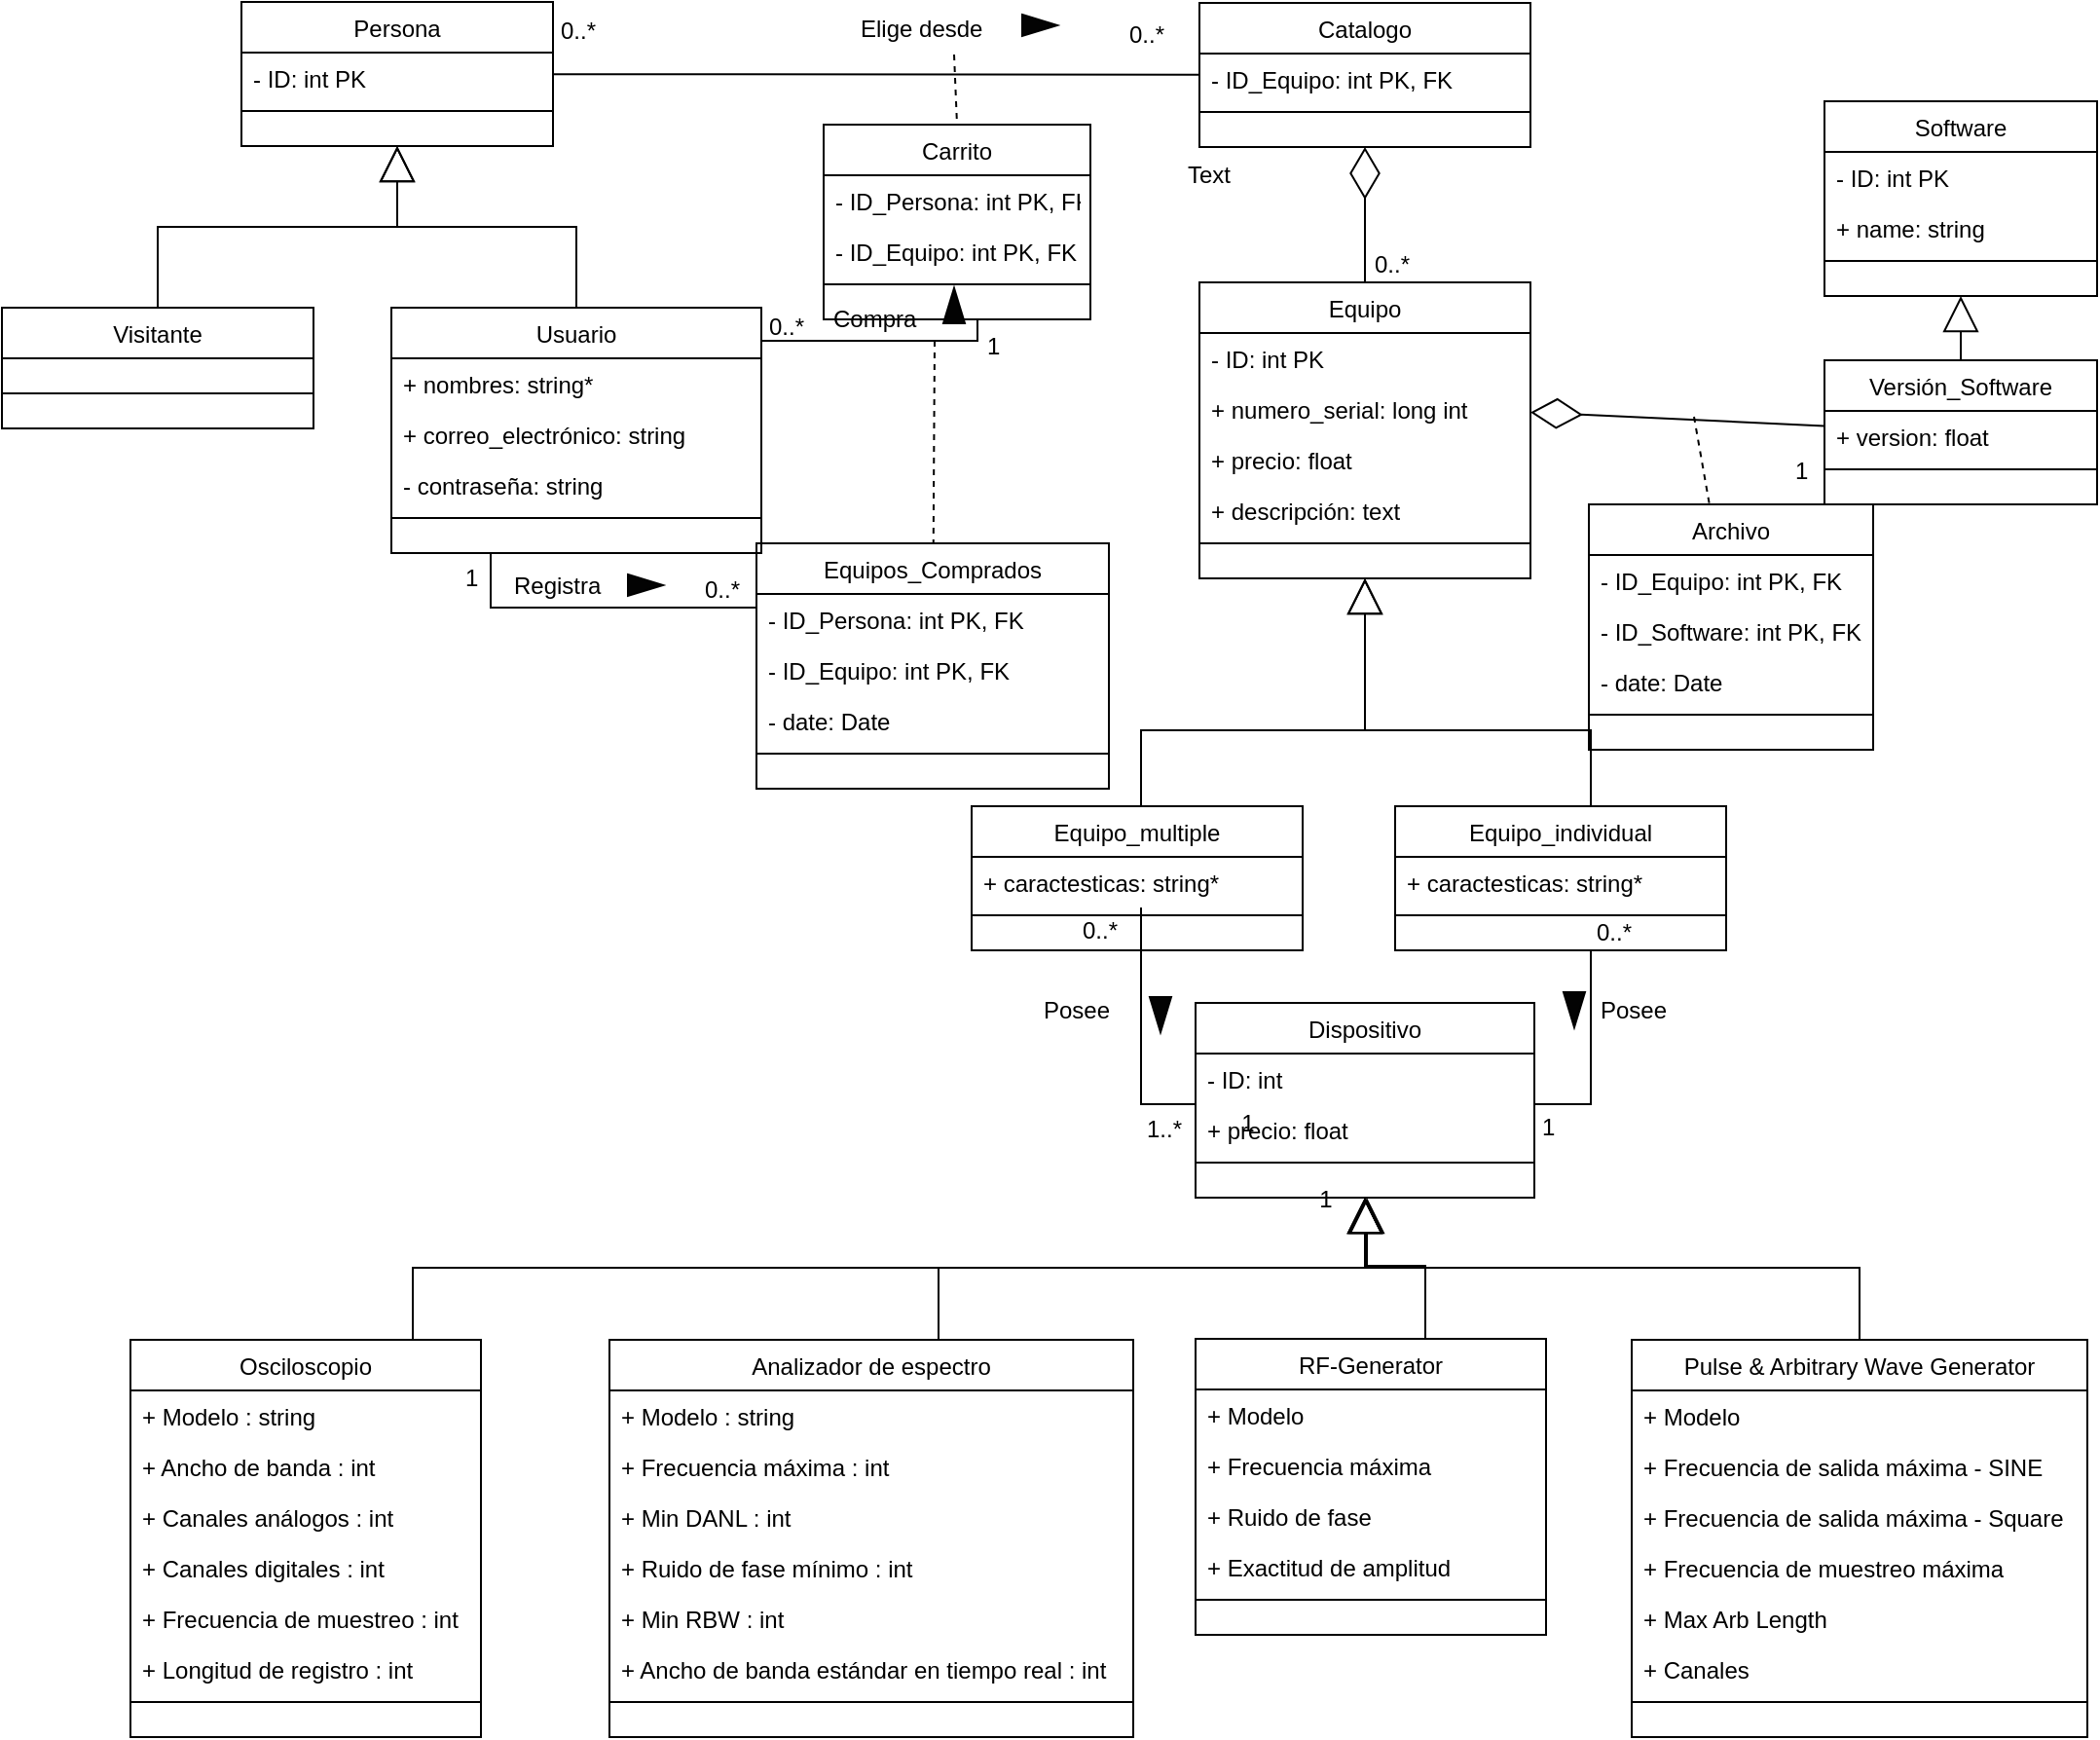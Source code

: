 <mxfile version="10.6.6" type="github"><diagram id="1l5sb3tRG5L2ssNkNrx-" name="Page-1"><mxGraphModel dx="1618" dy="881" grid="1" gridSize="10" guides="1" tooltips="1" connect="1" arrows="1" fold="1" page="1" pageScale="1" pageWidth="1100" pageHeight="850" math="0" shadow="0"><root><mxCell id="0"/><mxCell id="1" parent="0"/><mxCell id="Gdhuj5nwoWhFRIDHeM78-11" value="Usuario" style="swimlane;fontStyle=0;childLayout=stackLayout;horizontal=1;startSize=26;fillColor=none;horizontalStack=0;resizeParent=1;resizeParentMax=0;resizeLast=0;collapsible=1;marginBottom=0;fontSize=12;" parent="1" vertex="1"><mxGeometry x="209" y="183" width="190" height="126" as="geometry"><mxRectangle x="80" y="222" width="80" height="26" as="alternateBounds"/></mxGeometry></mxCell><mxCell id="Gdhuj5nwoWhFRIDHeM78-14" value="+ nombres: string*" style="text;strokeColor=none;fillColor=none;align=left;verticalAlign=top;spacingLeft=4;spacingRight=4;overflow=hidden;rotatable=0;points=[[0,0.5],[1,0.5]];portConstraint=eastwest;fontSize=12;" parent="Gdhuj5nwoWhFRIDHeM78-11" vertex="1"><mxGeometry y="26" width="190" height="26" as="geometry"/></mxCell><mxCell id="Gdhuj5nwoWhFRIDHeM78-13" value="+ correo_electrónico: string" style="text;strokeColor=none;fillColor=none;align=left;verticalAlign=top;spacingLeft=4;spacingRight=4;overflow=hidden;rotatable=0;points=[[0,0.5],[1,0.5]];portConstraint=eastwest;fontSize=12;" parent="Gdhuj5nwoWhFRIDHeM78-11" vertex="1"><mxGeometry y="52" width="190" height="26" as="geometry"/></mxCell><mxCell id="_60A2l3c00pY5kJrIBus-10" value="- contraseña: string" style="text;strokeColor=none;fillColor=none;align=left;verticalAlign=top;spacingLeft=4;spacingRight=4;overflow=hidden;rotatable=0;points=[[0,0.5],[1,0.5]];portConstraint=eastwest;fontSize=12;" parent="Gdhuj5nwoWhFRIDHeM78-11" vertex="1"><mxGeometry y="78" width="190" height="26" as="geometry"/></mxCell><mxCell id="F7nU7nRuhwrIxXOLynGR-39" value="" style="line;strokeWidth=1;fillColor=none;align=left;verticalAlign=middle;spacingTop=-1;spacingLeft=3;spacingRight=3;rotatable=0;labelPosition=right;points=[];portConstraint=eastwest;" vertex="1" parent="Gdhuj5nwoWhFRIDHeM78-11"><mxGeometry y="104" width="190" height="8" as="geometry"/></mxCell><mxCell id="F7nU7nRuhwrIxXOLynGR-40" value="" style="text;strokeColor=none;fillColor=none;align=left;verticalAlign=middle;spacingTop=-1;spacingLeft=4;spacingRight=4;rotatable=0;labelPosition=right;points=[];portConstraint=eastwest;" vertex="1" parent="Gdhuj5nwoWhFRIDHeM78-11"><mxGeometry y="112" width="190" height="14" as="geometry"/></mxCell><mxCell id="Gdhuj5nwoWhFRIDHeM78-29" value="Equipo" style="swimlane;fontStyle=0;childLayout=stackLayout;horizontal=1;startSize=26;fillColor=none;horizontalStack=0;resizeParent=1;resizeParentMax=0;resizeLast=0;collapsible=1;marginBottom=0;fontSize=12;" parent="1" vertex="1"><mxGeometry x="624" y="170" width="170" height="152" as="geometry"/></mxCell><mxCell id="F7nU7nRuhwrIxXOLynGR-60" value="- ID: int PK" style="text;strokeColor=none;fillColor=none;align=left;verticalAlign=top;spacingLeft=4;spacingRight=4;overflow=hidden;rotatable=0;points=[[0,0.5],[1,0.5]];portConstraint=eastwest;fontSize=12;" vertex="1" parent="Gdhuj5nwoWhFRIDHeM78-29"><mxGeometry y="26" width="170" height="26" as="geometry"/></mxCell><mxCell id="kvjPQDBFaXFV1M2Y1lZf-42" value="+ numero_serial: long int" style="text;strokeColor=none;fillColor=none;align=left;verticalAlign=top;spacingLeft=4;spacingRight=4;overflow=hidden;rotatable=0;points=[[0,0.5],[1,0.5]];portConstraint=eastwest;fontSize=12;" parent="Gdhuj5nwoWhFRIDHeM78-29" vertex="1"><mxGeometry y="52" width="170" height="26" as="geometry"/></mxCell><mxCell id="Gdhuj5nwoWhFRIDHeM78-30" value="+ precio: float" style="text;strokeColor=none;fillColor=none;align=left;verticalAlign=top;spacingLeft=4;spacingRight=4;overflow=hidden;rotatable=0;points=[[0,0.5],[1,0.5]];portConstraint=eastwest;fontSize=12;" parent="Gdhuj5nwoWhFRIDHeM78-29" vertex="1"><mxGeometry y="78" width="170" height="26" as="geometry"/></mxCell><mxCell id="Gdhuj5nwoWhFRIDHeM78-32" value="+ descripción: text" style="text;strokeColor=none;fillColor=none;align=left;verticalAlign=top;spacingLeft=4;spacingRight=4;overflow=hidden;rotatable=0;points=[[0,0.5],[1,0.5]];portConstraint=eastwest;fontSize=12;" parent="Gdhuj5nwoWhFRIDHeM78-29" vertex="1"><mxGeometry y="104" width="170" height="26" as="geometry"/></mxCell><mxCell id="F7nU7nRuhwrIxXOLynGR-31" value="" style="line;strokeWidth=1;fillColor=none;align=left;verticalAlign=middle;spacingTop=-1;spacingLeft=3;spacingRight=3;rotatable=0;labelPosition=right;points=[];portConstraint=eastwest;" vertex="1" parent="Gdhuj5nwoWhFRIDHeM78-29"><mxGeometry y="130" width="170" height="8" as="geometry"/></mxCell><mxCell id="F7nU7nRuhwrIxXOLynGR-32" value="" style="text;strokeColor=none;fillColor=none;align=left;verticalAlign=middle;spacingTop=-1;spacingLeft=4;spacingRight=4;rotatable=0;labelPosition=right;points=[];portConstraint=eastwest;" vertex="1" parent="Gdhuj5nwoWhFRIDHeM78-29"><mxGeometry y="138" width="170" height="14" as="geometry"/></mxCell><mxCell id="Gdhuj5nwoWhFRIDHeM78-41" value="Software" style="swimlane;fontStyle=0;childLayout=stackLayout;horizontal=1;startSize=26;fillColor=none;horizontalStack=0;resizeParent=1;resizeParentMax=0;resizeLast=0;collapsible=1;marginBottom=0;fontSize=12;" parent="1" vertex="1"><mxGeometry x="945" y="77" width="140" height="100" as="geometry"/></mxCell><mxCell id="F7nU7nRuhwrIxXOLynGR-61" value="- ID: int PK" style="text;strokeColor=none;fillColor=none;align=left;verticalAlign=top;spacingLeft=4;spacingRight=4;overflow=hidden;rotatable=0;points=[[0,0.5],[1,0.5]];portConstraint=eastwest;fontSize=12;" vertex="1" parent="Gdhuj5nwoWhFRIDHeM78-41"><mxGeometry y="26" width="140" height="26" as="geometry"/></mxCell><mxCell id="Gdhuj5nwoWhFRIDHeM78-48" value="+ name: string" style="text;strokeColor=none;fillColor=none;align=left;verticalAlign=top;spacingLeft=4;spacingRight=4;overflow=hidden;rotatable=0;points=[[0,0.5],[1,0.5]];portConstraint=eastwest;fontSize=12;" parent="Gdhuj5nwoWhFRIDHeM78-41" vertex="1"><mxGeometry y="52" width="140" height="26" as="geometry"/></mxCell><mxCell id="F7nU7nRuhwrIxXOLynGR-37" value="" style="line;strokeWidth=1;fillColor=none;align=left;verticalAlign=middle;spacingTop=-1;spacingLeft=3;spacingRight=3;rotatable=0;labelPosition=right;points=[];portConstraint=eastwest;" vertex="1" parent="Gdhuj5nwoWhFRIDHeM78-41"><mxGeometry y="78" width="140" height="8" as="geometry"/></mxCell><mxCell id="F7nU7nRuhwrIxXOLynGR-38" value="" style="text;strokeColor=none;fillColor=none;align=left;verticalAlign=middle;spacingTop=-1;spacingLeft=4;spacingRight=4;rotatable=0;labelPosition=right;points=[];portConstraint=eastwest;" vertex="1" parent="Gdhuj5nwoWhFRIDHeM78-41"><mxGeometry y="86" width="140" height="14" as="geometry"/></mxCell><mxCell id="Gdhuj5nwoWhFRIDHeM78-47" value="Versión_Software" style="swimlane;fontStyle=0;childLayout=stackLayout;horizontal=1;startSize=26;fillColor=none;horizontalStack=0;resizeParent=1;resizeParentMax=0;resizeLast=0;collapsible=1;marginBottom=0;fontSize=12;" parent="1" vertex="1"><mxGeometry x="945" y="210" width="140" height="74" as="geometry"/></mxCell><mxCell id="Gdhuj5nwoWhFRIDHeM78-43" value="+ version: float" style="text;strokeColor=none;fillColor=none;align=left;verticalAlign=top;spacingLeft=4;spacingRight=4;overflow=hidden;rotatable=0;points=[[0,0.5],[1,0.5]];portConstraint=eastwest;fontSize=12;" parent="Gdhuj5nwoWhFRIDHeM78-47" vertex="1"><mxGeometry y="26" width="140" height="26" as="geometry"/></mxCell><mxCell id="F7nU7nRuhwrIxXOLynGR-35" value="" style="line;strokeWidth=1;fillColor=none;align=left;verticalAlign=middle;spacingTop=-1;spacingLeft=3;spacingRight=3;rotatable=0;labelPosition=right;points=[];portConstraint=eastwest;" vertex="1" parent="Gdhuj5nwoWhFRIDHeM78-47"><mxGeometry y="52" width="140" height="8" as="geometry"/></mxCell><mxCell id="F7nU7nRuhwrIxXOLynGR-36" value="" style="text;strokeColor=none;fillColor=none;align=left;verticalAlign=middle;spacingTop=-1;spacingLeft=4;spacingRight=4;rotatable=0;labelPosition=right;points=[];portConstraint=eastwest;" vertex="1" parent="Gdhuj5nwoWhFRIDHeM78-47"><mxGeometry y="60" width="140" height="14" as="geometry"/></mxCell><mxCell id="Gdhuj5nwoWhFRIDHeM78-63" value="" style="endArrow=none;html=1;strokeColor=#000000;fontSize=12;edgeStyle=orthogonalEdgeStyle;rounded=0;" parent="1" target="_60A2l3c00pY5kJrIBus-11" edge="1"><mxGeometry width="50" height="50" relative="1" as="geometry"><mxPoint x="399" y="266" as="sourcePoint"/><mxPoint x="579" y="266" as="targetPoint"/><Array as="points"><mxPoint x="399" y="200"/><mxPoint x="510" y="200"/></Array></mxGeometry></mxCell><mxCell id="_60A2l3c00pY5kJrIBus-11" value="Carrito" style="swimlane;fontStyle=0;childLayout=stackLayout;horizontal=1;startSize=26;fillColor=none;horizontalStack=0;resizeParent=1;resizeParentMax=0;resizeLast=0;collapsible=1;marginBottom=0;fontSize=12;" parent="1" vertex="1"><mxGeometry x="431" y="89" width="137" height="100" as="geometry"/></mxCell><mxCell id="F7nU7nRuhwrIxXOLynGR-64" value="- ID_Persona: int PK, FK" style="text;strokeColor=none;fillColor=none;align=left;verticalAlign=top;spacingLeft=4;spacingRight=4;overflow=hidden;rotatable=0;points=[[0,0.5],[1,0.5]];portConstraint=eastwest;fontSize=12;" vertex="1" parent="_60A2l3c00pY5kJrIBus-11"><mxGeometry y="26" width="137" height="26" as="geometry"/></mxCell><mxCell id="F7nU7nRuhwrIxXOLynGR-63" value="- ID_Equipo: int PK, FK" style="text;strokeColor=none;fillColor=none;align=left;verticalAlign=top;spacingLeft=4;spacingRight=4;overflow=hidden;rotatable=0;points=[[0,0.5],[1,0.5]];portConstraint=eastwest;fontSize=12;" vertex="1" parent="_60A2l3c00pY5kJrIBus-11"><mxGeometry y="52" width="137" height="26" as="geometry"/></mxCell><mxCell id="F7nU7nRuhwrIxXOLynGR-57" value="" style="line;strokeWidth=1;fillColor=none;align=left;verticalAlign=middle;spacingTop=-1;spacingLeft=3;spacingRight=3;rotatable=0;labelPosition=right;points=[];portConstraint=eastwest;" vertex="1" parent="_60A2l3c00pY5kJrIBus-11"><mxGeometry y="78" width="137" height="8" as="geometry"/></mxCell><mxCell id="F7nU7nRuhwrIxXOLynGR-58" value="" style="text;strokeColor=none;fillColor=none;align=left;verticalAlign=middle;spacingTop=-1;spacingLeft=4;spacingRight=4;rotatable=0;labelPosition=right;points=[];portConstraint=eastwest;" vertex="1" parent="_60A2l3c00pY5kJrIBus-11"><mxGeometry y="86" width="137" height="14" as="geometry"/></mxCell><mxCell id="kvjPQDBFaXFV1M2Y1lZf-7" value="Visitante" style="swimlane;fontStyle=0;childLayout=stackLayout;horizontal=1;startSize=26;fillColor=none;horizontalStack=0;resizeParent=1;resizeParentMax=0;resizeLast=0;collapsible=1;marginBottom=0;fontSize=12;" parent="1" vertex="1"><mxGeometry x="9" y="183" width="160" height="62" as="geometry"><mxRectangle x="80" y="222" width="80" height="26" as="alternateBounds"/></mxGeometry></mxCell><mxCell id="F7nU7nRuhwrIxXOLynGR-48" value="" style="text;strokeColor=none;fillColor=none;align=left;verticalAlign=middle;spacingTop=-1;spacingLeft=4;spacingRight=4;rotatable=0;labelPosition=right;points=[];portConstraint=eastwest;" vertex="1" parent="kvjPQDBFaXFV1M2Y1lZf-7"><mxGeometry y="26" width="160" height="14" as="geometry"/></mxCell><mxCell id="F7nU7nRuhwrIxXOLynGR-43" value="" style="line;strokeWidth=1;fillColor=none;align=left;verticalAlign=middle;spacingTop=-1;spacingLeft=3;spacingRight=3;rotatable=0;labelPosition=right;points=[];portConstraint=eastwest;" vertex="1" parent="kvjPQDBFaXFV1M2Y1lZf-7"><mxGeometry y="40" width="160" height="8" as="geometry"/></mxCell><mxCell id="F7nU7nRuhwrIxXOLynGR-44" value="" style="text;strokeColor=none;fillColor=none;align=left;verticalAlign=middle;spacingTop=-1;spacingLeft=4;spacingRight=4;rotatable=0;labelPosition=right;points=[];portConstraint=eastwest;" vertex="1" parent="kvjPQDBFaXFV1M2Y1lZf-7"><mxGeometry y="48" width="160" height="14" as="geometry"/></mxCell><mxCell id="kvjPQDBFaXFV1M2Y1lZf-12" value="Persona" style="swimlane;fontStyle=0;childLayout=stackLayout;horizontal=1;startSize=26;fillColor=none;horizontalStack=0;resizeParent=1;resizeParentMax=0;resizeLast=0;collapsible=1;marginBottom=0;fontSize=12;" parent="1" vertex="1"><mxGeometry x="132" y="26" width="160" height="74" as="geometry"><mxRectangle x="80" y="222" width="80" height="26" as="alternateBounds"/></mxGeometry></mxCell><mxCell id="kvjPQDBFaXFV1M2Y1lZf-13" value="- ID: int PK" style="text;strokeColor=none;fillColor=none;align=left;verticalAlign=top;spacingLeft=4;spacingRight=4;overflow=hidden;rotatable=0;points=[[0,0.5],[1,0.5]];portConstraint=eastwest;fontSize=12;" parent="kvjPQDBFaXFV1M2Y1lZf-12" vertex="1"><mxGeometry y="26" width="160" height="26" as="geometry"/></mxCell><mxCell id="F7nU7nRuhwrIxXOLynGR-46" value="" style="line;strokeWidth=1;fillColor=none;align=left;verticalAlign=middle;spacingTop=-1;spacingLeft=3;spacingRight=3;rotatable=0;labelPosition=right;points=[];portConstraint=eastwest;" vertex="1" parent="kvjPQDBFaXFV1M2Y1lZf-12"><mxGeometry y="52" width="160" height="8" as="geometry"/></mxCell><mxCell id="F7nU7nRuhwrIxXOLynGR-47" value="" style="text;strokeColor=none;fillColor=none;align=left;verticalAlign=middle;spacingTop=-1;spacingLeft=4;spacingRight=4;rotatable=0;labelPosition=right;points=[];portConstraint=eastwest;" vertex="1" parent="kvjPQDBFaXFV1M2Y1lZf-12"><mxGeometry y="60" width="160" height="14" as="geometry"/></mxCell><mxCell id="kvjPQDBFaXFV1M2Y1lZf-26" value="" style="endArrow=block;endSize=16;endFill=0;html=1;edgeStyle=orthogonalEdgeStyle;rounded=0;fontSize=12;" parent="1" source="Gdhuj5nwoWhFRIDHeM78-11" target="kvjPQDBFaXFV1M2Y1lZf-12" edge="1"><mxGeometry x="-0.206" y="-25" width="160" relative="1" as="geometry"><mxPoint x="249" y="130" as="sourcePoint"/><mxPoint x="409" y="130" as="targetPoint"/><mxPoint as="offset"/></mxGeometry></mxCell><mxCell id="kvjPQDBFaXFV1M2Y1lZf-27" value="" style="endArrow=block;endSize=16;endFill=0;html=1;edgeStyle=orthogonalEdgeStyle;rounded=0;fontSize=12;" parent="1" source="kvjPQDBFaXFV1M2Y1lZf-7" target="kvjPQDBFaXFV1M2Y1lZf-12" edge="1"><mxGeometry x="-0.206" y="-25" width="160" relative="1" as="geometry"><mxPoint x="291.286" y="193.0" as="sourcePoint"/><mxPoint x="235.857" y="89" as="targetPoint"/><mxPoint as="offset"/></mxGeometry></mxCell><mxCell id="kvjPQDBFaXFV1M2Y1lZf-30" value="&lt;font style=&quot;font-size: 12px;&quot;&gt;Compra&lt;/font&gt;" style="text;html=1;resizable=0;points=[];autosize=1;align=left;verticalAlign=top;spacingTop=-4;fontSize=12;" parent="1" vertex="1"><mxGeometry x="434" y="179" width="70" height="20" as="geometry"/></mxCell><mxCell id="kvjPQDBFaXFV1M2Y1lZf-32" value="" style="endArrow=none;html=1;rounded=0;fontSize=12;" parent="1" source="0kGoACiSYIrQrBhmIAMw-1" target="kvjPQDBFaXFV1M2Y1lZf-12" edge="1"><mxGeometry width="50" height="50" relative="1" as="geometry"><mxPoint x="574" y="45" as="sourcePoint"/><mxPoint x="292" y="45" as="targetPoint"/></mxGeometry></mxCell><mxCell id="kvjPQDBFaXFV1M2Y1lZf-33" value="&lt;div style=&quot;font-size: 12px;&quot;&gt;&lt;font style=&quot;font-size: 12px;&quot;&gt;Elige&lt;/font&gt; desde&lt;/div&gt;" style="text;html=1;resizable=0;points=[];autosize=1;align=left;verticalAlign=top;spacingTop=-4;fontSize=12;" parent="1" vertex="1"><mxGeometry x="448" y="30" width="90" height="20" as="geometry"/></mxCell><mxCell id="kvjPQDBFaXFV1M2Y1lZf-34" value="" style="endArrow=none;dashed=1;html=1;entryX=0.5;entryY=0;entryDx=0;entryDy=0;fontSize=12;" parent="1" target="_60A2l3c00pY5kJrIBus-11" edge="1"><mxGeometry width="50" height="50" relative="1" as="geometry"><mxPoint x="498" y="53" as="sourcePoint"/><mxPoint x="94" y="543" as="targetPoint"/></mxGeometry></mxCell><mxCell id="kvjPQDBFaXFV1M2Y1lZf-35" value="Equipos_Comprados" style="swimlane;fontStyle=0;childLayout=stackLayout;horizontal=1;startSize=26;fillColor=none;horizontalStack=0;resizeParent=1;resizeParentMax=0;resizeLast=0;collapsible=1;marginBottom=0;fontSize=12;" parent="1" vertex="1"><mxGeometry x="396.5" y="304" width="181" height="126" as="geometry"/></mxCell><mxCell id="F7nU7nRuhwrIxXOLynGR-66" value="- ID_Persona: int PK, FK" style="text;strokeColor=none;fillColor=none;align=left;verticalAlign=top;spacingLeft=4;spacingRight=4;overflow=hidden;rotatable=0;points=[[0,0.5],[1,0.5]];portConstraint=eastwest;fontSize=12;" vertex="1" parent="kvjPQDBFaXFV1M2Y1lZf-35"><mxGeometry y="26" width="181" height="26" as="geometry"/></mxCell><mxCell id="F7nU7nRuhwrIxXOLynGR-67" value="- ID_Equipo: int PK, FK" style="text;strokeColor=none;fillColor=none;align=left;verticalAlign=top;spacingLeft=4;spacingRight=4;overflow=hidden;rotatable=0;points=[[0,0.5],[1,0.5]];portConstraint=eastwest;fontSize=12;" vertex="1" parent="kvjPQDBFaXFV1M2Y1lZf-35"><mxGeometry y="52" width="181" height="26" as="geometry"/></mxCell><mxCell id="kvjPQDBFaXFV1M2Y1lZf-73" value="- date: Date " style="text;strokeColor=none;fillColor=none;align=left;verticalAlign=top;spacingLeft=4;spacingRight=4;overflow=hidden;rotatable=0;points=[[0,0.5],[1,0.5]];portConstraint=eastwest;fontSize=12;" parent="kvjPQDBFaXFV1M2Y1lZf-35" vertex="1"><mxGeometry y="78" width="181" height="26" as="geometry"/></mxCell><mxCell id="F7nU7nRuhwrIxXOLynGR-25" value="" style="line;strokeWidth=1;fillColor=none;align=left;verticalAlign=middle;spacingTop=-1;spacingLeft=3;spacingRight=3;rotatable=0;labelPosition=right;points=[];portConstraint=eastwest;" vertex="1" parent="kvjPQDBFaXFV1M2Y1lZf-35"><mxGeometry y="104" width="181" height="8" as="geometry"/></mxCell><mxCell id="F7nU7nRuhwrIxXOLynGR-26" value="" style="text;strokeColor=none;fillColor=none;align=left;verticalAlign=middle;spacingTop=-1;spacingLeft=4;spacingRight=4;rotatable=0;labelPosition=right;points=[];portConstraint=eastwest;" vertex="1" parent="kvjPQDBFaXFV1M2Y1lZf-35"><mxGeometry y="112" width="181" height="14" as="geometry"/></mxCell><mxCell id="kvjPQDBFaXFV1M2Y1lZf-37" value="" style="endArrow=none;dashed=1;html=1;fontSize=12;" parent="1" target="kvjPQDBFaXFV1M2Y1lZf-35" edge="1"><mxGeometry width="50" height="50" relative="1" as="geometry"><mxPoint x="488" y="200" as="sourcePoint"/><mxPoint x="508" y="340" as="targetPoint"/></mxGeometry></mxCell><mxCell id="kvjPQDBFaXFV1M2Y1lZf-38" value="" style="endArrow=none;html=1;strokeColor=#000000;fontSize=12;edgeStyle=orthogonalEdgeStyle;rounded=0;" parent="1" source="Gdhuj5nwoWhFRIDHeM78-11" target="kvjPQDBFaXFV1M2Y1lZf-35" edge="1"><mxGeometry width="50" height="50" relative="1" as="geometry"><mxPoint x="389" y="220" as="sourcePoint"/><mxPoint x="579" y="220" as="targetPoint"/><Array as="points"><mxPoint x="260" y="337"/></Array></mxGeometry></mxCell><mxCell id="kvjPQDBFaXFV1M2Y1lZf-39" value="&lt;font style=&quot;font-size: 12px;&quot;&gt;Registra&lt;/font&gt;" style="text;html=1;resizable=0;points=[];autosize=1;align=left;verticalAlign=top;spacingTop=-4;fontSize=12;" parent="1" vertex="1"><mxGeometry x="269.5" y="316" width="70" height="20" as="geometry"/></mxCell><mxCell id="kvjPQDBFaXFV1M2Y1lZf-40" value="" style="endArrow=block;endSize=16;endFill=0;html=1;edgeStyle=orthogonalEdgeStyle;rounded=0;fontSize=12;" parent="1" source="Gdhuj5nwoWhFRIDHeM78-47" target="Gdhuj5nwoWhFRIDHeM78-41" edge="1"><mxGeometry x="-0.206" y="-25" width="160" relative="1" as="geometry"><mxPoint x="144.118" y="150.0" as="sourcePoint"/><mxPoint x="267.647" y="46" as="targetPoint"/><mxPoint as="offset"/></mxGeometry></mxCell><mxCell id="kvjPQDBFaXFV1M2Y1lZf-41" value="Archivo" style="swimlane;fontStyle=0;childLayout=stackLayout;horizontal=1;startSize=26;fillColor=none;horizontalStack=0;resizeParent=1;resizeParentMax=0;resizeLast=0;collapsible=1;marginBottom=0;fontSize=12;" parent="1" vertex="1"><mxGeometry x="824" y="284" width="146" height="126" as="geometry"/></mxCell><mxCell id="F7nU7nRuhwrIxXOLynGR-69" value="- ID_Equipo: int PK, FK" style="text;strokeColor=none;fillColor=none;align=left;verticalAlign=top;spacingLeft=4;spacingRight=4;overflow=hidden;rotatable=0;points=[[0,0.5],[1,0.5]];portConstraint=eastwest;fontSize=12;" vertex="1" parent="kvjPQDBFaXFV1M2Y1lZf-41"><mxGeometry y="26" width="146" height="26" as="geometry"/></mxCell><mxCell id="F7nU7nRuhwrIxXOLynGR-68" value="- ID_Software: int PK, FK" style="text;strokeColor=none;fillColor=none;align=left;verticalAlign=top;spacingLeft=4;spacingRight=4;overflow=hidden;rotatable=0;points=[[0,0.5],[1,0.5]];portConstraint=eastwest;fontSize=12;" vertex="1" parent="kvjPQDBFaXFV1M2Y1lZf-41"><mxGeometry y="52" width="146" height="26" as="geometry"/></mxCell><mxCell id="kvjPQDBFaXFV1M2Y1lZf-83" value="- date: Date" style="text;strokeColor=none;fillColor=none;align=left;verticalAlign=top;spacingLeft=4;spacingRight=4;overflow=hidden;rotatable=0;points=[[0,0.5],[1,0.5]];portConstraint=eastwest;fontSize=12;" parent="kvjPQDBFaXFV1M2Y1lZf-41" vertex="1"><mxGeometry y="78" width="146" height="26" as="geometry"/></mxCell><mxCell id="F7nU7nRuhwrIxXOLynGR-33" value="" style="line;strokeWidth=1;fillColor=none;align=left;verticalAlign=middle;spacingTop=-1;spacingLeft=3;spacingRight=3;rotatable=0;labelPosition=right;points=[];portConstraint=eastwest;" vertex="1" parent="kvjPQDBFaXFV1M2Y1lZf-41"><mxGeometry y="104" width="146" height="8" as="geometry"/></mxCell><mxCell id="F7nU7nRuhwrIxXOLynGR-34" value="" style="text;strokeColor=none;fillColor=none;align=left;verticalAlign=middle;spacingTop=-1;spacingLeft=4;spacingRight=4;rotatable=0;labelPosition=right;points=[];portConstraint=eastwest;" vertex="1" parent="kvjPQDBFaXFV1M2Y1lZf-41"><mxGeometry y="112" width="146" height="14" as="geometry"/></mxCell><mxCell id="kvjPQDBFaXFV1M2Y1lZf-43" value="Equipo_multiple" style="swimlane;fontStyle=0;childLayout=stackLayout;horizontal=1;startSize=26;fillColor=none;horizontalStack=0;resizeParent=1;resizeParentMax=0;resizeLast=0;collapsible=1;marginBottom=0;fontSize=12;" parent="1" vertex="1"><mxGeometry x="507" y="439" width="170" height="74" as="geometry"/></mxCell><mxCell id="kvjPQDBFaXFV1M2Y1lZf-47" value="+ caractesticas: string*" style="text;strokeColor=none;fillColor=none;align=left;verticalAlign=top;spacingLeft=4;spacingRight=4;overflow=hidden;rotatable=0;points=[[0,0.5],[1,0.5]];portConstraint=eastwest;fontSize=12;" parent="kvjPQDBFaXFV1M2Y1lZf-43" vertex="1"><mxGeometry y="26" width="170" height="26" as="geometry"/></mxCell><mxCell id="F7nU7nRuhwrIxXOLynGR-11" value="" style="line;strokeWidth=1;fillColor=none;align=left;verticalAlign=middle;spacingTop=-1;spacingLeft=3;spacingRight=3;rotatable=0;labelPosition=right;points=[];portConstraint=eastwest;" vertex="1" parent="kvjPQDBFaXFV1M2Y1lZf-43"><mxGeometry y="52" width="170" height="8" as="geometry"/></mxCell><mxCell id="F7nU7nRuhwrIxXOLynGR-12" value="" style="text;strokeColor=none;fillColor=none;align=left;verticalAlign=middle;spacingTop=-1;spacingLeft=4;spacingRight=4;rotatable=0;labelPosition=right;points=[];portConstraint=eastwest;" vertex="1" parent="kvjPQDBFaXFV1M2Y1lZf-43"><mxGeometry y="60" width="170" height="14" as="geometry"/></mxCell><mxCell id="kvjPQDBFaXFV1M2Y1lZf-49" value="Equipo_individual" style="swimlane;fontStyle=0;childLayout=stackLayout;horizontal=1;startSize=26;fillColor=none;horizontalStack=0;resizeParent=1;resizeParentMax=0;resizeLast=0;collapsible=1;marginBottom=0;fontSize=12;" parent="1" vertex="1"><mxGeometry x="724.5" y="439" width="170" height="74" as="geometry"/></mxCell><mxCell id="kvjPQDBFaXFV1M2Y1lZf-53" value="+ caractesticas: string*" style="text;strokeColor=none;fillColor=none;align=left;verticalAlign=top;spacingLeft=4;spacingRight=4;overflow=hidden;rotatable=0;points=[[0,0.5],[1,0.5]];portConstraint=eastwest;fontSize=12;" parent="kvjPQDBFaXFV1M2Y1lZf-49" vertex="1"><mxGeometry y="26" width="170" height="26" as="geometry"/></mxCell><mxCell id="F7nU7nRuhwrIxXOLynGR-13" value="" style="line;strokeWidth=1;fillColor=none;align=left;verticalAlign=middle;spacingTop=-1;spacingLeft=3;spacingRight=3;rotatable=0;labelPosition=right;points=[];portConstraint=eastwest;" vertex="1" parent="kvjPQDBFaXFV1M2Y1lZf-49"><mxGeometry y="52" width="170" height="8" as="geometry"/></mxCell><mxCell id="F7nU7nRuhwrIxXOLynGR-14" value="" style="text;strokeColor=none;fillColor=none;align=left;verticalAlign=middle;spacingTop=-1;spacingLeft=4;spacingRight=4;rotatable=0;labelPosition=right;points=[];portConstraint=eastwest;" vertex="1" parent="kvjPQDBFaXFV1M2Y1lZf-49"><mxGeometry y="60" width="170" height="14" as="geometry"/></mxCell><mxCell id="kvjPQDBFaXFV1M2Y1lZf-55" value="" style="endArrow=block;endSize=16;endFill=0;html=1;edgeStyle=orthogonalEdgeStyle;rounded=0;fontSize=12;" parent="1" target="Gdhuj5nwoWhFRIDHeM78-29" edge="1"><mxGeometry x="-0.206" y="-25" width="160" relative="1" as="geometry"><mxPoint x="594" y="439" as="sourcePoint"/><mxPoint x="725" y="430" as="targetPoint"/><mxPoint as="offset"/><Array as="points"><mxPoint x="594" y="400"/><mxPoint x="709" y="400"/></Array></mxGeometry></mxCell><mxCell id="kvjPQDBFaXFV1M2Y1lZf-56" value="" style="endArrow=block;endSize=16;endFill=0;html=1;edgeStyle=orthogonalEdgeStyle;rounded=0;fontSize=12;" parent="1" source="kvjPQDBFaXFV1M2Y1lZf-49" target="Gdhuj5nwoWhFRIDHeM78-29" edge="1"><mxGeometry x="-0.206" y="-25" width="160" relative="1" as="geometry"><mxPoint x="153.941" y="203.0" as="sourcePoint"/><mxPoint x="277.471" y="99" as="targetPoint"/><mxPoint as="offset"/><Array as="points"><mxPoint x="825" y="400"/><mxPoint x="709" y="400"/></Array></mxGeometry></mxCell><mxCell id="kvjPQDBFaXFV1M2Y1lZf-61" value="Dispositivo" style="swimlane;fontStyle=0;childLayout=stackLayout;horizontal=1;startSize=26;fillColor=none;horizontalStack=0;resizeParent=1;resizeParentMax=0;resizeLast=0;collapsible=1;marginBottom=0;fontSize=12;" parent="1" vertex="1"><mxGeometry x="622" y="540" width="174" height="100" as="geometry"/></mxCell><mxCell id="kvjPQDBFaXFV1M2Y1lZf-62" value="- ID: int" style="text;strokeColor=none;fillColor=none;align=left;verticalAlign=top;spacingLeft=4;spacingRight=4;overflow=hidden;rotatable=0;points=[[0,0.5],[1,0.5]];portConstraint=eastwest;fontSize=12;" parent="kvjPQDBFaXFV1M2Y1lZf-61" vertex="1"><mxGeometry y="26" width="174" height="26" as="geometry"/></mxCell><mxCell id="kvjPQDBFaXFV1M2Y1lZf-63" value="+ precio: float" style="text;strokeColor=none;fillColor=none;align=left;verticalAlign=top;spacingLeft=4;spacingRight=4;overflow=hidden;rotatable=0;points=[[0,0.5],[1,0.5]];portConstraint=eastwest;fontSize=12;" parent="kvjPQDBFaXFV1M2Y1lZf-61" vertex="1"><mxGeometry y="52" width="174" height="26" as="geometry"/></mxCell><mxCell id="F7nU7nRuhwrIxXOLynGR-9" value="" style="line;strokeWidth=1;fillColor=none;align=left;verticalAlign=middle;spacingTop=-1;spacingLeft=3;spacingRight=3;rotatable=0;labelPosition=right;points=[];portConstraint=eastwest;" vertex="1" parent="kvjPQDBFaXFV1M2Y1lZf-61"><mxGeometry y="78" width="174" height="8" as="geometry"/></mxCell><mxCell id="F7nU7nRuhwrIxXOLynGR-10" value="" style="text;strokeColor=none;fillColor=none;align=left;verticalAlign=middle;spacingTop=-1;spacingLeft=4;spacingRight=4;rotatable=0;labelPosition=right;points=[];portConstraint=eastwest;" vertex="1" parent="kvjPQDBFaXFV1M2Y1lZf-61"><mxGeometry y="86" width="174" height="14" as="geometry"/></mxCell><mxCell id="kvjPQDBFaXFV1M2Y1lZf-70" value="" style="endArrow=none;html=1;fontSize=12;edgeStyle=orthogonalEdgeStyle;strokeColor=#000000;rounded=0;" parent="1" source="kvjPQDBFaXFV1M2Y1lZf-61" edge="1"><mxGeometry width="50" height="50" relative="1" as="geometry"><mxPoint x="55" y="1040" as="sourcePoint"/><mxPoint x="594" y="491" as="targetPoint"/><Array as="points"><mxPoint x="594" y="592"/></Array></mxGeometry></mxCell><mxCell id="kvjPQDBFaXFV1M2Y1lZf-71" value="" style="endArrow=none;html=1;fontSize=12;edgeStyle=orthogonalEdgeStyle;strokeColor=#000000;rounded=0;" parent="1" source="kvjPQDBFaXFV1M2Y1lZf-61" target="kvjPQDBFaXFV1M2Y1lZf-49" edge="1"><mxGeometry width="50" height="50" relative="1" as="geometry"><mxPoint x="725.118" y="705" as="sourcePoint"/><mxPoint x="603.941" y="540" as="targetPoint"/><Array as="points"><mxPoint x="825" y="592"/></Array></mxGeometry></mxCell><mxCell id="kvjPQDBFaXFV1M2Y1lZf-72" value="" style="endArrow=diamondThin;endFill=0;endSize=24;html=1;strokeColor=#000000;fontSize=12;" parent="1" source="Gdhuj5nwoWhFRIDHeM78-47" edge="1"><mxGeometry width="160" relative="1" as="geometry"><mxPoint x="55" y="749" as="sourcePoint"/><mxPoint x="794" y="236.722" as="targetPoint"/></mxGeometry></mxCell><mxCell id="kvjPQDBFaXFV1M2Y1lZf-74" value="" style="endArrow=none;dashed=1;html=1;fontSize=12;" parent="1" target="kvjPQDBFaXFV1M2Y1lZf-41" edge="1"><mxGeometry width="50" height="50" relative="1" as="geometry"><mxPoint x="878" y="239" as="sourcePoint"/><mxPoint x="878" y="287" as="targetPoint"/></mxGeometry></mxCell><mxCell id="kvjPQDBFaXFV1M2Y1lZf-75" value="0..*" style="text;html=1;resizable=0;points=[];autosize=1;align=left;verticalAlign=top;spacingTop=-4;fontSize=12;" parent="1" vertex="1"><mxGeometry x="294" y="31" width="40" height="20" as="geometry"/></mxCell><mxCell id="kvjPQDBFaXFV1M2Y1lZf-76" value="0..*" style="text;html=1;resizable=0;points=[];autosize=1;align=left;verticalAlign=top;spacingTop=-4;fontSize=12;" parent="1" vertex="1"><mxGeometry x="586" y="33" width="40" height="20" as="geometry"/></mxCell><mxCell id="kvjPQDBFaXFV1M2Y1lZf-77" value="0..*" style="text;html=1;resizable=0;points=[];autosize=1;align=left;verticalAlign=top;spacingTop=-4;fontSize=12;" parent="1" vertex="1"><mxGeometry x="367.5" y="318" width="40" height="20" as="geometry"/></mxCell><mxCell id="kvjPQDBFaXFV1M2Y1lZf-78" value="0..*" style="text;html=1;resizable=0;points=[];autosize=1;align=left;verticalAlign=top;spacingTop=-4;fontSize=12;" parent="1" vertex="1"><mxGeometry x="401" y="183" width="40" height="20" as="geometry"/></mxCell><mxCell id="kvjPQDBFaXFV1M2Y1lZf-81" value="1" style="text;html=1;resizable=0;points=[];autosize=1;align=left;verticalAlign=top;spacingTop=-4;fontSize=12;" parent="1" vertex="1"><mxGeometry x="245" y="312" width="20" height="20" as="geometry"/></mxCell><mxCell id="kvjPQDBFaXFV1M2Y1lZf-84" value="&lt;div style=&quot;font-size: 12px;&quot;&gt;1&lt;/div&gt;" style="text;html=1;resizable=0;points=[];autosize=1;align=left;verticalAlign=top;spacingTop=-4;fontSize=12;" parent="1" vertex="1"><mxGeometry x="928" y="257" width="20" height="20" as="geometry"/></mxCell><mxCell id="kvjPQDBFaXFV1M2Y1lZf-87" value="1" style="text;html=1;resizable=0;points=[];autosize=1;align=left;verticalAlign=top;spacingTop=-4;fontSize=12;" parent="1" vertex="1"><mxGeometry x="797.5" y="594" width="20" height="20" as="geometry"/></mxCell><mxCell id="kvjPQDBFaXFV1M2Y1lZf-88" value="1..*" style="text;html=1;resizable=0;points=[];autosize=1;align=left;verticalAlign=top;spacingTop=-4;fontSize=12;" parent="1" vertex="1"><mxGeometry x="595" y="595" width="40" height="20" as="geometry"/></mxCell><mxCell id="Bll6Ffa5ibiGQT3uetov-1" value="0..*" style="text;html=1;resizable=0;points=[];autosize=1;align=left;verticalAlign=top;spacingTop=-4;fontSize=12;" parent="1" vertex="1"><mxGeometry x="562" y="493" width="40" height="20" as="geometry"/></mxCell><mxCell id="Bll6Ffa5ibiGQT3uetov-2" value="0..*" style="text;html=1;resizable=0;points=[];autosize=1;align=left;verticalAlign=top;spacingTop=-4;fontSize=12;" parent="1" vertex="1"><mxGeometry x="826" y="494" width="40" height="20" as="geometry"/></mxCell><mxCell id="Bll6Ffa5ibiGQT3uetov-3" value="&lt;font style=&quot;font-size: 12px;&quot;&gt;Posee&lt;/font&gt;" style="text;html=1;resizable=0;points=[];autosize=1;align=left;verticalAlign=top;spacingTop=-4;fontSize=12;" parent="1" vertex="1"><mxGeometry x="542" y="534" width="60" height="20" as="geometry"/></mxCell><mxCell id="Bll6Ffa5ibiGQT3uetov-4" value="&lt;font style=&quot;font-size: 12px;&quot;&gt;Posee&lt;/font&gt;" style="text;html=1;resizable=0;points=[];autosize=1;align=left;verticalAlign=top;spacingTop=-4;fontSize=12;" parent="1" vertex="1"><mxGeometry x="828" y="534" width="60" height="20" as="geometry"/></mxCell><mxCell id="L6wWEXaw9nn5h_qOhGbP-10" value="" style="triangle;whiteSpace=wrap;html=1;fillColor=#030303;fontSize=12;" parent="1" vertex="1"><mxGeometry x="533" y="32.5" width="18" height="11" as="geometry"/></mxCell><mxCell id="L6wWEXaw9nn5h_qOhGbP-11" value="" style="triangle;whiteSpace=wrap;html=1;fillColor=#030303;rotation=0;direction=north;fontSize=12;" parent="1" vertex="1"><mxGeometry x="492.5" y="173" width="11" height="18" as="geometry"/></mxCell><mxCell id="L6wWEXaw9nn5h_qOhGbP-12" value="" style="triangle;whiteSpace=wrap;html=1;fillColor=#030303;direction=south;fontSize=12;" parent="1" vertex="1"><mxGeometry x="811" y="534.5" width="11" height="18" as="geometry"/></mxCell><mxCell id="L6wWEXaw9nn5h_qOhGbP-13" value="" style="triangle;whiteSpace=wrap;html=1;fillColor=#030303;direction=south;fontSize=12;" parent="1" vertex="1"><mxGeometry x="598.5" y="537" width="11" height="18" as="geometry"/></mxCell><mxCell id="L6wWEXaw9nn5h_qOhGbP-14" value="" style="triangle;whiteSpace=wrap;html=1;fillColor=#030303;fontSize=12;" parent="1" vertex="1"><mxGeometry x="330.5" y="320" width="18" height="11" as="geometry"/></mxCell><mxCell id="0kGoACiSYIrQrBhmIAMw-1" value="Catalogo" style="swimlane;fontStyle=0;childLayout=stackLayout;horizontal=1;startSize=26;fillColor=none;horizontalStack=0;resizeParent=1;resizeParentMax=0;resizeLast=0;collapsible=1;marginBottom=0;fontSize=12;" parent="1" vertex="1"><mxGeometry x="624" y="26.5" width="170" height="74" as="geometry"/></mxCell><mxCell id="F7nU7nRuhwrIxXOLynGR-62" value="- ID_Equipo: int PK, FK" style="text;strokeColor=none;fillColor=none;align=left;verticalAlign=top;spacingLeft=4;spacingRight=4;overflow=hidden;rotatable=0;points=[[0,0.5],[1,0.5]];portConstraint=eastwest;fontSize=12;" vertex="1" parent="0kGoACiSYIrQrBhmIAMw-1"><mxGeometry y="26" width="170" height="26" as="geometry"/></mxCell><mxCell id="F7nU7nRuhwrIxXOLynGR-49" value="" style="line;strokeWidth=1;fillColor=none;align=left;verticalAlign=middle;spacingTop=-1;spacingLeft=3;spacingRight=3;rotatable=0;labelPosition=right;points=[];portConstraint=eastwest;" vertex="1" parent="0kGoACiSYIrQrBhmIAMw-1"><mxGeometry y="52" width="170" height="8" as="geometry"/></mxCell><mxCell id="F7nU7nRuhwrIxXOLynGR-51" value="" style="text;strokeColor=none;fillColor=none;align=left;verticalAlign=middle;spacingTop=-1;spacingLeft=4;spacingRight=4;rotatable=0;labelPosition=right;points=[];portConstraint=eastwest;" vertex="1" parent="0kGoACiSYIrQrBhmIAMw-1"><mxGeometry y="60" width="170" height="14" as="geometry"/></mxCell><mxCell id="0kGoACiSYIrQrBhmIAMw-10" value="" style="endArrow=diamondThin;endFill=0;endSize=24;html=1;strokeColor=#000000;fontSize=12;" parent="1" source="Gdhuj5nwoWhFRIDHeM78-29" target="0kGoACiSYIrQrBhmIAMw-1" edge="1"><mxGeometry width="160" relative="1" as="geometry"><mxPoint x="955" y="289.229" as="sourcePoint"/><mxPoint x="804" y="289.722" as="targetPoint"/></mxGeometry></mxCell><mxCell id="aFEozXdNU78CTdtopilx-3" value="1" style="text;html=1;resizable=0;points=[];autosize=1;align=left;verticalAlign=top;spacingTop=-4;fontSize=12;" parent="1" vertex="1"><mxGeometry x="513" y="193" width="20" height="20" as="geometry"/></mxCell><mxCell id="aFEozXdNU78CTdtopilx-6" value="0..*" style="text;html=1;resizable=0;points=[];autosize=1;align=left;verticalAlign=top;spacingTop=-4;fontSize=12;" parent="1" vertex="1"><mxGeometry x="712" y="151" width="40" height="20" as="geometry"/></mxCell><mxCell id="qhfSq2h27TDiy4WMDUs1-47" value="1" style="text;html=1;strokeColor=none;fillColor=none;align=center;verticalAlign=middle;whiteSpace=wrap;rounded=0;fontSize=12;" parent="1" vertex="1"><mxGeometry x="629" y="592" width="40" height="20" as="geometry"/></mxCell><mxCell id="qhfSq2h27TDiy4WMDUs1-50" value="1" style="text;html=1;strokeColor=none;fillColor=none;align=center;verticalAlign=middle;whiteSpace=wrap;rounded=0;fontSize=12;" parent="1" vertex="1"><mxGeometry x="669" y="631" width="40" height="20" as="geometry"/></mxCell><mxCell id="qhfSq2h27TDiy4WMDUs1-55" value="" style="endArrow=block;endSize=16;endFill=0;html=1;edgeStyle=orthogonalEdgeStyle;rounded=0;fontSize=14;" parent="1" source="qhfSq2h27TDiy4WMDUs1-61" target="kvjPQDBFaXFV1M2Y1lZf-61" edge="1"><mxGeometry x="-0.206" y="-25" width="160" relative="1" as="geometry"><mxPoint x="288" y="707" as="sourcePoint"/><mxPoint x="710" y="648" as="targetPoint"/><mxPoint as="offset"/><Array as="points"><mxPoint x="220" y="676"/><mxPoint x="710" y="676"/></Array></mxGeometry></mxCell><mxCell id="qhfSq2h27TDiy4WMDUs1-58" value="" style="endArrow=block;endSize=16;endFill=0;html=1;edgeStyle=orthogonalEdgeStyle;rounded=0;fontSize=14;" parent="1" source="qhfSq2h27TDiy4WMDUs1-68" target="kvjPQDBFaXFV1M2Y1lZf-61" edge="1"><mxGeometry x="-0.206" y="-25" width="160" relative="1" as="geometry"><mxPoint x="507" y="707" as="sourcePoint"/><mxPoint x="709" y="650" as="targetPoint"/><mxPoint as="offset"/><Array as="points"><mxPoint x="490" y="676"/><mxPoint x="709" y="676"/></Array></mxGeometry></mxCell><mxCell id="qhfSq2h27TDiy4WMDUs1-59" value="" style="endArrow=block;endSize=16;endFill=0;html=1;edgeStyle=orthogonalEdgeStyle;rounded=0;fontSize=14;" parent="1" source="qhfSq2h27TDiy4WMDUs1-75" target="kvjPQDBFaXFV1M2Y1lZf-61" edge="1"><mxGeometry x="-0.206" y="-25" width="160" relative="1" as="geometry"><mxPoint x="776" y="720.5" as="sourcePoint"/><mxPoint x="709" y="649" as="targetPoint"/><mxPoint as="offset"/><Array as="points"><mxPoint x="740" y="675"/><mxPoint x="709" y="675"/></Array></mxGeometry></mxCell><mxCell id="qhfSq2h27TDiy4WMDUs1-60" value="" style="endArrow=block;endSize=16;endFill=0;html=1;edgeStyle=orthogonalEdgeStyle;rounded=0;fontSize=14;" parent="1" source="qhfSq2h27TDiy4WMDUs1-80" target="kvjPQDBFaXFV1M2Y1lZf-61" edge="1"><mxGeometry x="-0.206" y="-25" width="160" relative="1" as="geometry"><mxPoint x="1075" y="707" as="sourcePoint"/><mxPoint x="709" y="640" as="targetPoint"/><mxPoint as="offset"/><Array as="points"><mxPoint x="963" y="676"/><mxPoint x="709" y="676"/></Array></mxGeometry></mxCell><mxCell id="qhfSq2h27TDiy4WMDUs1-61" value="Osciloscopio" style="swimlane;fontStyle=0;childLayout=stackLayout;horizontal=1;startSize=26;fillColor=none;horizontalStack=0;resizeParent=1;resizeParentMax=0;resizeLast=0;collapsible=1;marginBottom=0;" parent="1" vertex="1"><mxGeometry x="75" y="713" width="180" height="204" as="geometry"/></mxCell><mxCell id="qhfSq2h27TDiy4WMDUs1-62" value="+ Modelo : string" style="text;strokeColor=none;fillColor=none;align=left;verticalAlign=top;spacingLeft=4;spacingRight=4;overflow=hidden;rotatable=0;points=[[0,0.5],[1,0.5]];portConstraint=eastwest;" parent="qhfSq2h27TDiy4WMDUs1-61" vertex="1"><mxGeometry y="26" width="180" height="26" as="geometry"/></mxCell><mxCell id="qhfSq2h27TDiy4WMDUs1-63" value="+ Ancho de banda : int" style="text;strokeColor=none;fillColor=none;align=left;verticalAlign=top;spacingLeft=4;spacingRight=4;overflow=hidden;rotatable=0;points=[[0,0.5],[1,0.5]];portConstraint=eastwest;" parent="qhfSq2h27TDiy4WMDUs1-61" vertex="1"><mxGeometry y="52" width="180" height="26" as="geometry"/></mxCell><mxCell id="qhfSq2h27TDiy4WMDUs1-64" value="+ Canales análogos : int" style="text;strokeColor=none;fillColor=none;align=left;verticalAlign=top;spacingLeft=4;spacingRight=4;overflow=hidden;rotatable=0;points=[[0,0.5],[1,0.5]];portConstraint=eastwest;" parent="qhfSq2h27TDiy4WMDUs1-61" vertex="1"><mxGeometry y="78" width="180" height="26" as="geometry"/></mxCell><mxCell id="qhfSq2h27TDiy4WMDUs1-65" value="+ Canales digitales : int" style="text;strokeColor=none;fillColor=none;align=left;verticalAlign=top;spacingLeft=4;spacingRight=4;overflow=hidden;rotatable=0;points=[[0,0.5],[1,0.5]];portConstraint=eastwest;" parent="qhfSq2h27TDiy4WMDUs1-61" vertex="1"><mxGeometry y="104" width="180" height="26" as="geometry"/></mxCell><mxCell id="qhfSq2h27TDiy4WMDUs1-66" value="+ Frecuencia de muestreo : int" style="text;strokeColor=none;fillColor=none;align=left;verticalAlign=top;spacingLeft=4;spacingRight=4;overflow=hidden;rotatable=0;points=[[0,0.5],[1,0.5]];portConstraint=eastwest;" parent="qhfSq2h27TDiy4WMDUs1-61" vertex="1"><mxGeometry y="130" width="180" height="26" as="geometry"/></mxCell><mxCell id="qhfSq2h27TDiy4WMDUs1-67" value="+ Longitud de registro : int" style="text;strokeColor=none;fillColor=none;align=left;verticalAlign=top;spacingLeft=4;spacingRight=4;overflow=hidden;rotatable=0;points=[[0,0.5],[1,0.5]];portConstraint=eastwest;" parent="qhfSq2h27TDiy4WMDUs1-61" vertex="1"><mxGeometry y="156" width="180" height="26" as="geometry"/></mxCell><mxCell id="F7nU7nRuhwrIxXOLynGR-2" value="" style="line;strokeWidth=1;fillColor=none;align=left;verticalAlign=middle;spacingTop=-1;spacingLeft=3;spacingRight=3;rotatable=0;labelPosition=right;points=[];portConstraint=eastwest;" vertex="1" parent="qhfSq2h27TDiy4WMDUs1-61"><mxGeometry y="182" width="180" height="8" as="geometry"/></mxCell><mxCell id="F7nU7nRuhwrIxXOLynGR-1" value="" style="text;strokeColor=none;fillColor=none;align=left;verticalAlign=middle;spacingTop=-1;spacingLeft=4;spacingRight=4;rotatable=0;labelPosition=right;points=[];portConstraint=eastwest;" vertex="1" parent="qhfSq2h27TDiy4WMDUs1-61"><mxGeometry y="190" width="180" height="14" as="geometry"/></mxCell><mxCell id="qhfSq2h27TDiy4WMDUs1-68" value="Analizador de espectro" style="swimlane;fontStyle=0;childLayout=stackLayout;horizontal=1;startSize=26;fillColor=none;horizontalStack=0;resizeParent=1;resizeParentMax=0;resizeLast=0;collapsible=1;marginBottom=0;" parent="1" vertex="1"><mxGeometry x="321" y="713" width="269" height="204" as="geometry"/></mxCell><mxCell id="qhfSq2h27TDiy4WMDUs1-69" value="+ Modelo : string" style="text;strokeColor=none;fillColor=none;align=left;verticalAlign=top;spacingLeft=4;spacingRight=4;overflow=hidden;rotatable=0;points=[[0,0.5],[1,0.5]];portConstraint=eastwest;" parent="qhfSq2h27TDiy4WMDUs1-68" vertex="1"><mxGeometry y="26" width="269" height="26" as="geometry"/></mxCell><mxCell id="qhfSq2h27TDiy4WMDUs1-70" value="+ Frecuencia máxima : int" style="text;strokeColor=none;fillColor=none;align=left;verticalAlign=top;spacingLeft=4;spacingRight=4;overflow=hidden;rotatable=0;points=[[0,0.5],[1,0.5]];portConstraint=eastwest;" parent="qhfSq2h27TDiy4WMDUs1-68" vertex="1"><mxGeometry y="52" width="269" height="26" as="geometry"/></mxCell><mxCell id="qhfSq2h27TDiy4WMDUs1-71" value="+ Min DANL : int" style="text;strokeColor=none;fillColor=none;align=left;verticalAlign=top;spacingLeft=4;spacingRight=4;overflow=hidden;rotatable=0;points=[[0,0.5],[1,0.5]];portConstraint=eastwest;" parent="qhfSq2h27TDiy4WMDUs1-68" vertex="1"><mxGeometry y="78" width="269" height="26" as="geometry"/></mxCell><mxCell id="qhfSq2h27TDiy4WMDUs1-72" value="+ Ruido de fase mínimo : int" style="text;strokeColor=none;fillColor=none;align=left;verticalAlign=top;spacingLeft=4;spacingRight=4;overflow=hidden;rotatable=0;points=[[0,0.5],[1,0.5]];portConstraint=eastwest;" parent="qhfSq2h27TDiy4WMDUs1-68" vertex="1"><mxGeometry y="104" width="269" height="26" as="geometry"/></mxCell><mxCell id="qhfSq2h27TDiy4WMDUs1-73" value="+ Min RBW : int" style="text;strokeColor=none;fillColor=none;align=left;verticalAlign=top;spacingLeft=4;spacingRight=4;overflow=hidden;rotatable=0;points=[[0,0.5],[1,0.5]];portConstraint=eastwest;" parent="qhfSq2h27TDiy4WMDUs1-68" vertex="1"><mxGeometry y="130" width="269" height="26" as="geometry"/></mxCell><mxCell id="qhfSq2h27TDiy4WMDUs1-74" value="+ Ancho de banda estándar en tiempo real : int" style="text;strokeColor=none;fillColor=none;align=left;verticalAlign=top;spacingLeft=4;spacingRight=4;overflow=hidden;rotatable=0;points=[[0,0.5],[1,0.5]];portConstraint=eastwest;" parent="qhfSq2h27TDiy4WMDUs1-68" vertex="1"><mxGeometry y="156" width="269" height="26" as="geometry"/></mxCell><mxCell id="F7nU7nRuhwrIxXOLynGR-3" value="" style="line;strokeWidth=1;fillColor=none;align=left;verticalAlign=middle;spacingTop=-1;spacingLeft=3;spacingRight=3;rotatable=0;labelPosition=right;points=[];portConstraint=eastwest;" vertex="1" parent="qhfSq2h27TDiy4WMDUs1-68"><mxGeometry y="182" width="269" height="8" as="geometry"/></mxCell><mxCell id="F7nU7nRuhwrIxXOLynGR-4" value="" style="text;strokeColor=none;fillColor=none;align=left;verticalAlign=middle;spacingTop=-1;spacingLeft=4;spacingRight=4;rotatable=0;labelPosition=right;points=[];portConstraint=eastwest;" vertex="1" parent="qhfSq2h27TDiy4WMDUs1-68"><mxGeometry y="190" width="269" height="14" as="geometry"/></mxCell><mxCell id="qhfSq2h27TDiy4WMDUs1-75" value="RF-Generator" style="swimlane;fontStyle=0;childLayout=stackLayout;horizontal=1;startSize=26;fillColor=none;horizontalStack=0;resizeParent=1;resizeParentMax=0;resizeLast=0;collapsible=1;marginBottom=0;" parent="1" vertex="1"><mxGeometry x="622" y="712.5" width="180" height="152" as="geometry"/></mxCell><mxCell id="qhfSq2h27TDiy4WMDUs1-76" value="+ Modelo" style="text;strokeColor=none;fillColor=none;align=left;verticalAlign=top;spacingLeft=4;spacingRight=4;overflow=hidden;rotatable=0;points=[[0,0.5],[1,0.5]];portConstraint=eastwest;" parent="qhfSq2h27TDiy4WMDUs1-75" vertex="1"><mxGeometry y="26" width="180" height="26" as="geometry"/></mxCell><mxCell id="qhfSq2h27TDiy4WMDUs1-77" value="+ Frecuencia máxima" style="text;strokeColor=none;fillColor=none;align=left;verticalAlign=top;spacingLeft=4;spacingRight=4;overflow=hidden;rotatable=0;points=[[0,0.5],[1,0.5]];portConstraint=eastwest;" parent="qhfSq2h27TDiy4WMDUs1-75" vertex="1"><mxGeometry y="52" width="180" height="26" as="geometry"/></mxCell><mxCell id="qhfSq2h27TDiy4WMDUs1-78" value="+ Ruido de fase" style="text;strokeColor=none;fillColor=none;align=left;verticalAlign=top;spacingLeft=4;spacingRight=4;overflow=hidden;rotatable=0;points=[[0,0.5],[1,0.5]];portConstraint=eastwest;" parent="qhfSq2h27TDiy4WMDUs1-75" vertex="1"><mxGeometry y="78" width="180" height="26" as="geometry"/></mxCell><mxCell id="qhfSq2h27TDiy4WMDUs1-79" value="+ Exactitud de amplitud" style="text;strokeColor=none;fillColor=none;align=left;verticalAlign=top;spacingLeft=4;spacingRight=4;overflow=hidden;rotatable=0;points=[[0,0.5],[1,0.5]];portConstraint=eastwest;" parent="qhfSq2h27TDiy4WMDUs1-75" vertex="1"><mxGeometry y="104" width="180" height="26" as="geometry"/></mxCell><mxCell id="F7nU7nRuhwrIxXOLynGR-5" value="" style="line;strokeWidth=1;fillColor=none;align=left;verticalAlign=middle;spacingTop=-1;spacingLeft=3;spacingRight=3;rotatable=0;labelPosition=right;points=[];portConstraint=eastwest;" vertex="1" parent="qhfSq2h27TDiy4WMDUs1-75"><mxGeometry y="130" width="180" height="8" as="geometry"/></mxCell><mxCell id="F7nU7nRuhwrIxXOLynGR-6" value="" style="text;strokeColor=none;fillColor=none;align=left;verticalAlign=middle;spacingTop=-1;spacingLeft=4;spacingRight=4;rotatable=0;labelPosition=right;points=[];portConstraint=eastwest;" vertex="1" parent="qhfSq2h27TDiy4WMDUs1-75"><mxGeometry y="138" width="180" height="14" as="geometry"/></mxCell><mxCell id="qhfSq2h27TDiy4WMDUs1-80" value="Pulse &amp; Arbitrary Wave Generator" style="swimlane;fontStyle=0;childLayout=stackLayout;horizontal=1;startSize=26;fillColor=none;horizontalStack=0;resizeParent=1;resizeParentMax=0;resizeLast=0;collapsible=1;marginBottom=0;" parent="1" vertex="1"><mxGeometry x="846" y="713" width="234" height="204" as="geometry"/></mxCell><mxCell id="qhfSq2h27TDiy4WMDUs1-81" value="+ Modelo" style="text;strokeColor=none;fillColor=none;align=left;verticalAlign=top;spacingLeft=4;spacingRight=4;overflow=hidden;rotatable=0;points=[[0,0.5],[1,0.5]];portConstraint=eastwest;" parent="qhfSq2h27TDiy4WMDUs1-80" vertex="1"><mxGeometry y="26" width="234" height="26" as="geometry"/></mxCell><mxCell id="qhfSq2h27TDiy4WMDUs1-82" value="+ Frecuencia de salida máxima - SINE" style="text;strokeColor=none;fillColor=none;align=left;verticalAlign=top;spacingLeft=4;spacingRight=4;overflow=hidden;rotatable=0;points=[[0,0.5],[1,0.5]];portConstraint=eastwest;" parent="qhfSq2h27TDiy4WMDUs1-80" vertex="1"><mxGeometry y="52" width="234" height="26" as="geometry"/></mxCell><mxCell id="qhfSq2h27TDiy4WMDUs1-83" value="+ Frecuencia de salida máxima - Square" style="text;strokeColor=none;fillColor=none;align=left;verticalAlign=top;spacingLeft=4;spacingRight=4;overflow=hidden;rotatable=0;points=[[0,0.5],[1,0.5]];portConstraint=eastwest;" parent="qhfSq2h27TDiy4WMDUs1-80" vertex="1"><mxGeometry y="78" width="234" height="26" as="geometry"/></mxCell><mxCell id="qhfSq2h27TDiy4WMDUs1-84" value="+ Frecuencia de muestreo máxima" style="text;strokeColor=none;fillColor=none;align=left;verticalAlign=top;spacingLeft=4;spacingRight=4;overflow=hidden;rotatable=0;points=[[0,0.5],[1,0.5]];portConstraint=eastwest;" parent="qhfSq2h27TDiy4WMDUs1-80" vertex="1"><mxGeometry y="104" width="234" height="26" as="geometry"/></mxCell><mxCell id="qhfSq2h27TDiy4WMDUs1-85" value="+ Max Arb Length" style="text;strokeColor=none;fillColor=none;align=left;verticalAlign=top;spacingLeft=4;spacingRight=4;overflow=hidden;rotatable=0;points=[[0,0.5],[1,0.5]];portConstraint=eastwest;" parent="qhfSq2h27TDiy4WMDUs1-80" vertex="1"><mxGeometry y="130" width="234" height="26" as="geometry"/></mxCell><mxCell id="qhfSq2h27TDiy4WMDUs1-86" value="+ Canales" style="text;strokeColor=none;fillColor=none;align=left;verticalAlign=top;spacingLeft=4;spacingRight=4;overflow=hidden;rotatable=0;points=[[0,0.5],[1,0.5]];portConstraint=eastwest;" parent="qhfSq2h27TDiy4WMDUs1-80" vertex="1"><mxGeometry y="156" width="234" height="26" as="geometry"/></mxCell><mxCell id="F7nU7nRuhwrIxXOLynGR-7" value="" style="line;strokeWidth=1;fillColor=none;align=left;verticalAlign=middle;spacingTop=-1;spacingLeft=3;spacingRight=3;rotatable=0;labelPosition=right;points=[];portConstraint=eastwest;" vertex="1" parent="qhfSq2h27TDiy4WMDUs1-80"><mxGeometry y="182" width="234" height="8" as="geometry"/></mxCell><mxCell id="F7nU7nRuhwrIxXOLynGR-8" value="" style="text;strokeColor=none;fillColor=none;align=left;verticalAlign=middle;spacingTop=-1;spacingLeft=4;spacingRight=4;rotatable=0;labelPosition=right;points=[];portConstraint=eastwest;" vertex="1" parent="qhfSq2h27TDiy4WMDUs1-80"><mxGeometry y="190" width="234" height="14" as="geometry"/></mxCell><mxCell id="F7nU7nRuhwrIxXOLynGR-45" value="" style="text;strokeColor=none;fillColor=none;align=left;verticalAlign=middle;spacingTop=-1;spacingLeft=4;spacingRight=4;rotatable=0;labelPosition=right;points=[];portConstraint=eastwest;" vertex="1" parent="1"><mxGeometry x="9" y="220" width="160" height="14" as="geometry"/></mxCell><mxCell id="F7nU7nRuhwrIxXOLynGR-52" value="" style="text;strokeColor=none;fillColor=none;align=left;verticalAlign=middle;spacingTop=-1;spacingLeft=4;spacingRight=4;rotatable=0;labelPosition=right;points=[];portConstraint=eastwest;" vertex="1" parent="1"><mxGeometry x="29" y="251" width="160" height="14" as="geometry"/></mxCell><mxCell id="F7nU7nRuhwrIxXOLynGR-65" value="Text" style="text;html=1;resizable=0;points=[];autosize=1;align=left;verticalAlign=top;spacingTop=-4;" vertex="1" parent="1"><mxGeometry x="616" y="105" width="40" height="20" as="geometry"/></mxCell></root></mxGraphModel></diagram></mxfile>